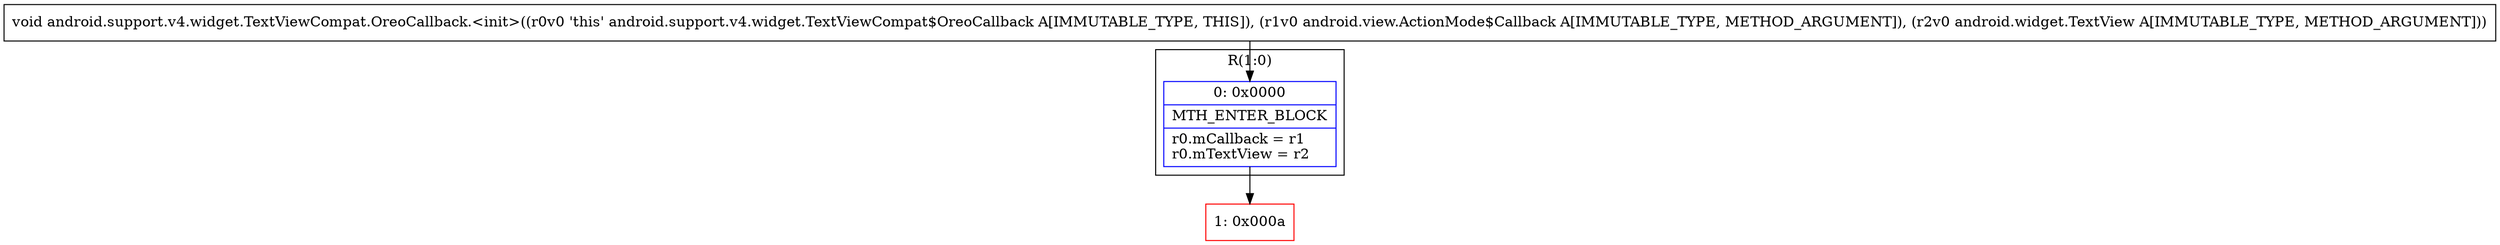 digraph "CFG forandroid.support.v4.widget.TextViewCompat.OreoCallback.\<init\>(Landroid\/view\/ActionMode$Callback;Landroid\/widget\/TextView;)V" {
subgraph cluster_Region_1735984337 {
label = "R(1:0)";
node [shape=record,color=blue];
Node_0 [shape=record,label="{0\:\ 0x0000|MTH_ENTER_BLOCK\l|r0.mCallback = r1\lr0.mTextView = r2\l}"];
}
Node_1 [shape=record,color=red,label="{1\:\ 0x000a}"];
MethodNode[shape=record,label="{void android.support.v4.widget.TextViewCompat.OreoCallback.\<init\>((r0v0 'this' android.support.v4.widget.TextViewCompat$OreoCallback A[IMMUTABLE_TYPE, THIS]), (r1v0 android.view.ActionMode$Callback A[IMMUTABLE_TYPE, METHOD_ARGUMENT]), (r2v0 android.widget.TextView A[IMMUTABLE_TYPE, METHOD_ARGUMENT])) }"];
MethodNode -> Node_0;
Node_0 -> Node_1;
}

